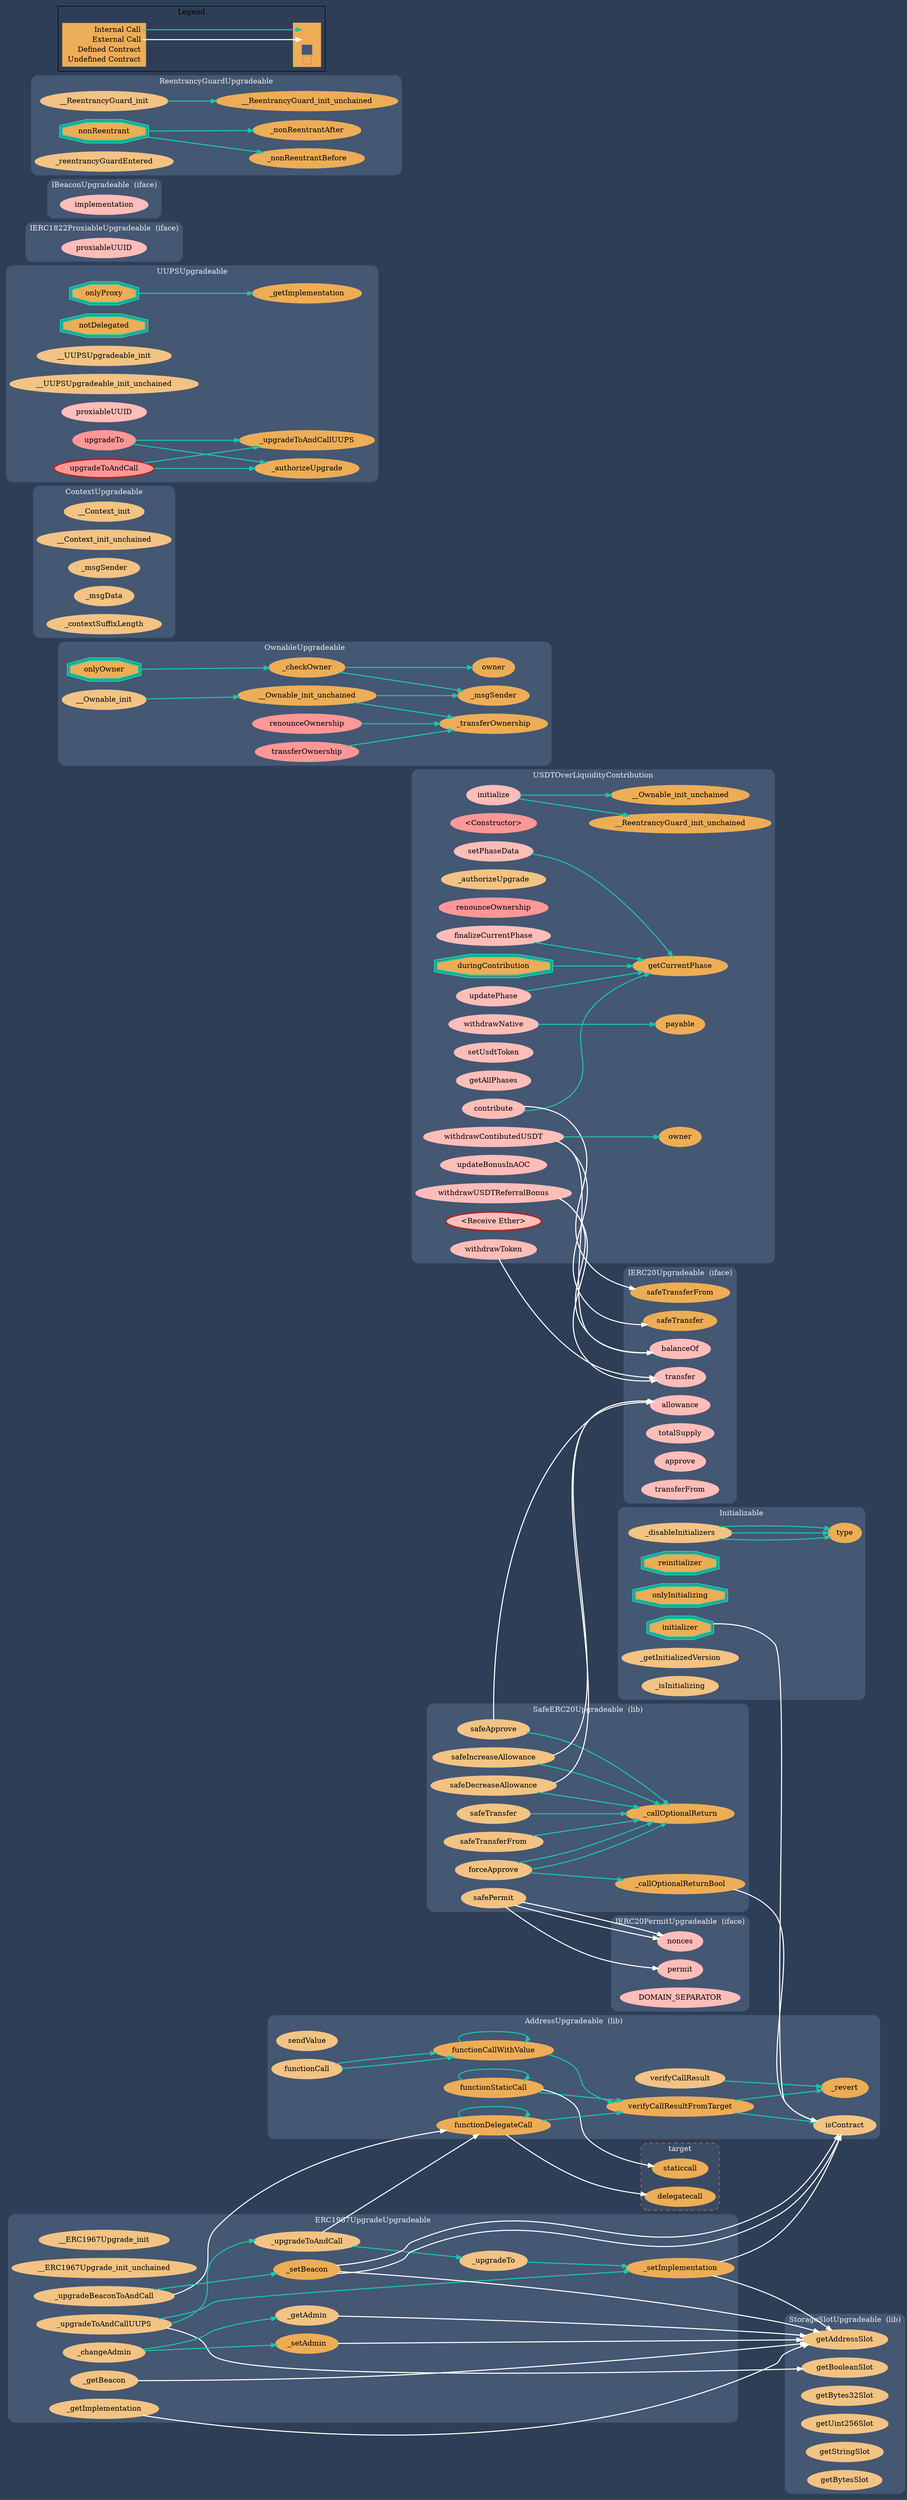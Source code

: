 digraph G {
  graph [ ratio = "auto", page = "100", compound =true, bgcolor = "#2e3e56" ];
  node [ style = "filled", fillcolor = "#edad56", color = "#edad56", penwidth =3 ];
  edge [ color = "#fcfcfc", penwidth =2, fontname = "helvetica Neue Ultra Light" ];
subgraph "clusterUSDTOverLiquidityContribution" {
  graph [ label = "USDTOverLiquidityContribution", color = "#445773", fontcolor = "#f0f0f0", style = "rounded", bgcolor = "#445773" ];
  "USDTOverLiquidityContribution.duringContribution" [ label = "duringContribution", color = "#1bc6a6", shape =doubleoctagon ];
  "USDTOverLiquidityContribution.<Constructor>" [ label = "<Constructor>", color = "#FF9797", fillcolor = "#FF9797" ];
  "USDTOverLiquidityContribution.initialize" [ label = "initialize", color = "#ffbdb9", fillcolor = "#ffbdb9" ];
  "USDTOverLiquidityContribution._authorizeUpgrade" [ label = "_authorizeUpgrade", color = "#f2c383", fillcolor = "#f2c383" ];
  "USDTOverLiquidityContribution.renounceOwnership" [ label = "renounceOwnership", color = "#FF9797", fillcolor = "#FF9797" ];
  "USDTOverLiquidityContribution.setPhaseData" [ label = "setPhaseData", color = "#ffbdb9", fillcolor = "#ffbdb9" ];
  "USDTOverLiquidityContribution.getCurrentPhase" [ label = "getCurrentPhase" ];
  "USDTOverLiquidityContribution.finalizeCurrentPhase" [ label = "finalizeCurrentPhase", color = "#ffbdb9", fillcolor = "#ffbdb9" ];
  "USDTOverLiquidityContribution.contribute" [ label = "contribute", color = "#ffbdb9", fillcolor = "#ffbdb9" ];
  "USDTOverLiquidityContribution.withdrawContibutedUSDT" [ label = "withdrawContibutedUSDT", color = "#ffbdb9", fillcolor = "#ffbdb9" ];
  "USDTOverLiquidityContribution.setUsdtToken" [ label = "setUsdtToken", color = "#ffbdb9", fillcolor = "#ffbdb9" ];
  "USDTOverLiquidityContribution.getAllPhases" [ label = "getAllPhases", color = "#ffbdb9", fillcolor = "#ffbdb9" ];
  "USDTOverLiquidityContribution.updatePhase" [ label = "updatePhase", color = "#ffbdb9", fillcolor = "#ffbdb9" ];
  "USDTOverLiquidityContribution.withdrawUSDTReferralBonus" [ label = "withdrawUSDTReferralBonus", color = "#ffbdb9", fillcolor = "#ffbdb9" ];
  "USDTOverLiquidityContribution.updateBonusInAOC" [ label = "updateBonusInAOC", color = "#ffbdb9", fillcolor = "#ffbdb9" ];
  "USDTOverLiquidityContribution.withdrawToken" [ label = "withdrawToken", color = "#ffbdb9", fillcolor = "#ffbdb9" ];
  "USDTOverLiquidityContribution.<Receive Ether>" [ label = "<Receive Ether>", color = "brown", fillcolor = "#ffbdb9" ];
  "USDTOverLiquidityContribution.withdrawNative" [ label = "withdrawNative", color = "#ffbdb9", fillcolor = "#ffbdb9" ];
  "USDTOverLiquidityContribution.__Ownable_init_unchained" [ label = "__Ownable_init_unchained" ];
  "USDTOverLiquidityContribution.__ReentrancyGuard_init_unchained" [ label = "__ReentrancyGuard_init_unchained" ];
  "USDTOverLiquidityContribution.owner" [ label = "owner" ];
  "USDTOverLiquidityContribution.payable" [ label = "payable" ];
}

subgraph "clusterSafeERC20Upgradeable" {
  graph [ label = "SafeERC20Upgradeable  (lib)", color = "#445773", fontcolor = "#f0f0f0", style = "rounded", bgcolor = "#445773" ];
  "SafeERC20Upgradeable.safeTransfer" [ label = "safeTransfer", color = "#f2c383", fillcolor = "#f2c383" ];
  "SafeERC20Upgradeable.safeTransferFrom" [ label = "safeTransferFrom", color = "#f2c383", fillcolor = "#f2c383" ];
  "SafeERC20Upgradeable.safeApprove" [ label = "safeApprove", color = "#f2c383", fillcolor = "#f2c383" ];
  "SafeERC20Upgradeable.safeIncreaseAllowance" [ label = "safeIncreaseAllowance", color = "#f2c383", fillcolor = "#f2c383" ];
  "SafeERC20Upgradeable.safeDecreaseAllowance" [ label = "safeDecreaseAllowance", color = "#f2c383", fillcolor = "#f2c383" ];
  "SafeERC20Upgradeable.forceApprove" [ label = "forceApprove", color = "#f2c383", fillcolor = "#f2c383" ];
  "SafeERC20Upgradeable.safePermit" [ label = "safePermit", color = "#f2c383", fillcolor = "#f2c383" ];
  "SafeERC20Upgradeable._callOptionalReturn" [ label = "_callOptionalReturn" ];
  "SafeERC20Upgradeable._callOptionalReturnBool" [ label = "_callOptionalReturnBool" ];
}

subgraph "clusterIERC20Upgradeable" {
  graph [ label = "IERC20Upgradeable  (iface)", color = "#445773", fontcolor = "#f0f0f0", style = "rounded", bgcolor = "#445773" ];
  "IERC20Upgradeable.safeTransferFrom" [ label = "safeTransferFrom" ];
  "IERC20Upgradeable.safeTransfer" [ label = "safeTransfer" ];
  "IERC20Upgradeable.balanceOf" [ label = "balanceOf", color = "#ffbdb9", fillcolor = "#ffbdb9" ];
  "IERC20Upgradeable.transfer" [ label = "transfer", color = "#ffbdb9", fillcolor = "#ffbdb9" ];
  "IERC20Upgradeable.allowance" [ label = "allowance", color = "#ffbdb9", fillcolor = "#ffbdb9" ];
  "IERC20Upgradeable.totalSupply" [ label = "totalSupply", color = "#ffbdb9", fillcolor = "#ffbdb9" ];
  "IERC20Upgradeable.approve" [ label = "approve", color = "#ffbdb9", fillcolor = "#ffbdb9" ];
  "IERC20Upgradeable.transferFrom" [ label = "transferFrom", color = "#ffbdb9", fillcolor = "#ffbdb9" ];
}

subgraph "clusterIERC20PermitUpgradeable" {
  graph [ label = "IERC20PermitUpgradeable  (iface)", color = "#445773", fontcolor = "#f0f0f0", style = "rounded", bgcolor = "#445773" ];
  "IERC20PermitUpgradeable.nonces" [ label = "nonces", color = "#ffbdb9", fillcolor = "#ffbdb9" ];
  "IERC20PermitUpgradeable.permit" [ label = "permit", color = "#ffbdb9", fillcolor = "#ffbdb9" ];
  "IERC20PermitUpgradeable.DOMAIN_SEPARATOR" [ label = "DOMAIN_SEPARATOR", color = "#ffbdb9", fillcolor = "#ffbdb9" ];
}

subgraph "clusterAddressUpgradeable" {
  graph [ label = "AddressUpgradeable  (lib)", color = "#445773", fontcolor = "#f0f0f0", style = "rounded", bgcolor = "#445773" ];
  "AddressUpgradeable.isContract" [ label = "isContract", color = "#f2c383", fillcolor = "#f2c383" ];
  "AddressUpgradeable.sendValue" [ label = "sendValue", color = "#f2c383", fillcolor = "#f2c383" ];
  "AddressUpgradeable.functionCall" [ label = "functionCall", color = "#f2c383", fillcolor = "#f2c383" ];
  "AddressUpgradeable.functionCallWithValue" [ label = "functionCallWithValue" ];
  "AddressUpgradeable.functionStaticCall" [ label = "functionStaticCall" ];
  "AddressUpgradeable.functionDelegateCall" [ label = "functionDelegateCall" ];
  "AddressUpgradeable.verifyCallResultFromTarget" [ label = "verifyCallResultFromTarget" ];
  "AddressUpgradeable.verifyCallResult" [ label = "verifyCallResult", color = "#f2c383", fillcolor = "#f2c383" ];
  "AddressUpgradeable._revert" [ label = "_revert" ];
}

subgraph "clusterOwnableUpgradeable" {
  graph [ label = "OwnableUpgradeable", color = "#445773", fontcolor = "#f0f0f0", style = "rounded", bgcolor = "#445773" ];
  "OwnableUpgradeable.__Ownable_init" [ label = "__Ownable_init", color = "#f2c383", fillcolor = "#f2c383" ];
  "OwnableUpgradeable.__Ownable_init_unchained" [ label = "__Ownable_init_unchained" ];
  "OwnableUpgradeable.onlyOwner" [ label = "onlyOwner", color = "#1bc6a6", shape =doubleoctagon ];
  "OwnableUpgradeable.owner" [ label = "owner" ];
  "OwnableUpgradeable._checkOwner" [ label = "_checkOwner" ];
  "OwnableUpgradeable.renounceOwnership" [ label = "renounceOwnership", color = "#FF9797", fillcolor = "#FF9797" ];
  "OwnableUpgradeable.transferOwnership" [ label = "transferOwnership", color = "#FF9797", fillcolor = "#FF9797" ];
  "OwnableUpgradeable._transferOwnership" [ label = "_transferOwnership" ];
  "OwnableUpgradeable._msgSender" [ label = "_msgSender" ];
}

subgraph "clusterContextUpgradeable" {
  graph [ label = "ContextUpgradeable", color = "#445773", fontcolor = "#f0f0f0", style = "rounded", bgcolor = "#445773" ];
  "ContextUpgradeable.__Context_init" [ label = "__Context_init", color = "#f2c383", fillcolor = "#f2c383" ];
  "ContextUpgradeable.__Context_init_unchained" [ label = "__Context_init_unchained", color = "#f2c383", fillcolor = "#f2c383" ];
  "ContextUpgradeable._msgSender" [ label = "_msgSender", color = "#f2c383", fillcolor = "#f2c383" ];
  "ContextUpgradeable._msgData" [ label = "_msgData", color = "#f2c383", fillcolor = "#f2c383" ];
  "ContextUpgradeable._contextSuffixLength" [ label = "_contextSuffixLength", color = "#f2c383", fillcolor = "#f2c383" ];
}

subgraph "clusterInitializable" {
  graph [ label = "Initializable", color = "#445773", fontcolor = "#f0f0f0", style = "rounded", bgcolor = "#445773" ];
  "Initializable.initializer" [ label = "initializer", color = "#1bc6a6", shape =doubleoctagon ];
  "Initializable.reinitializer" [ label = "reinitializer", color = "#1bc6a6", shape =doubleoctagon ];
  "Initializable.onlyInitializing" [ label = "onlyInitializing", color = "#1bc6a6", shape =doubleoctagon ];
  "Initializable._disableInitializers" [ label = "_disableInitializers", color = "#f2c383", fillcolor = "#f2c383" ];
  "Initializable._getInitializedVersion" [ label = "_getInitializedVersion", color = "#f2c383", fillcolor = "#f2c383" ];
  "Initializable._isInitializing" [ label = "_isInitializing", color = "#f2c383", fillcolor = "#f2c383" ];
  "Initializable.type" [ label = "type" ];
}

subgraph "clusterUUPSUpgradeable" {
  graph [ label = "UUPSUpgradeable", color = "#445773", fontcolor = "#f0f0f0", style = "rounded", bgcolor = "#445773" ];
  "UUPSUpgradeable.onlyProxy" [ label = "onlyProxy", color = "#1bc6a6", shape =doubleoctagon ];
  "UUPSUpgradeable.notDelegated" [ label = "notDelegated", color = "#1bc6a6", shape =doubleoctagon ];
  "UUPSUpgradeable.__UUPSUpgradeable_init" [ label = "__UUPSUpgradeable_init", color = "#f2c383", fillcolor = "#f2c383" ];
  "UUPSUpgradeable.__UUPSUpgradeable_init_unchained" [ label = "__UUPSUpgradeable_init_unchained", color = "#f2c383", fillcolor = "#f2c383" ];
  "UUPSUpgradeable.proxiableUUID" [ label = "proxiableUUID", color = "#ffbdb9", fillcolor = "#ffbdb9" ];
  "UUPSUpgradeable.upgradeTo" [ label = "upgradeTo", color = "#FF9797", fillcolor = "#FF9797" ];
  "UUPSUpgradeable.upgradeToAndCall" [ label = "upgradeToAndCall", color = "brown", fillcolor = "#FF9797" ];
  "UUPSUpgradeable._authorizeUpgrade" [ label = "_authorizeUpgrade" ];
  "UUPSUpgradeable._getImplementation" [ label = "_getImplementation" ];
  "UUPSUpgradeable._upgradeToAndCallUUPS" [ label = "_upgradeToAndCallUUPS" ];
}

subgraph "clusterIERC1822ProxiableUpgradeable" {
  graph [ label = "IERC1822ProxiableUpgradeable  (iface)", color = "#445773", fontcolor = "#f0f0f0", style = "rounded", bgcolor = "#445773" ];
  "IERC1822ProxiableUpgradeable.proxiableUUID" [ label = "proxiableUUID", color = "#ffbdb9", fillcolor = "#ffbdb9" ];
}

subgraph "clusterERC1967UpgradeUpgradeable" {
  graph [ label = "ERC1967UpgradeUpgradeable", color = "#445773", fontcolor = "#f0f0f0", style = "rounded", bgcolor = "#445773" ];
  "ERC1967UpgradeUpgradeable.__ERC1967Upgrade_init" [ label = "__ERC1967Upgrade_init", color = "#f2c383", fillcolor = "#f2c383" ];
  "ERC1967UpgradeUpgradeable.__ERC1967Upgrade_init_unchained" [ label = "__ERC1967Upgrade_init_unchained", color = "#f2c383", fillcolor = "#f2c383" ];
  "ERC1967UpgradeUpgradeable._getImplementation" [ label = "_getImplementation", color = "#f2c383", fillcolor = "#f2c383" ];
  "ERC1967UpgradeUpgradeable._setImplementation" [ label = "_setImplementation", color = "#edad56", fillcolor = "#edad56" ];
  "ERC1967UpgradeUpgradeable._upgradeTo" [ label = "_upgradeTo", color = "#f2c383", fillcolor = "#f2c383" ];
  "ERC1967UpgradeUpgradeable._upgradeToAndCall" [ label = "_upgradeToAndCall", color = "#f2c383", fillcolor = "#f2c383" ];
  "ERC1967UpgradeUpgradeable._upgradeToAndCallUUPS" [ label = "_upgradeToAndCallUUPS", color = "#f2c383", fillcolor = "#f2c383" ];
  "ERC1967UpgradeUpgradeable._getAdmin" [ label = "_getAdmin", color = "#f2c383", fillcolor = "#f2c383" ];
  "ERC1967UpgradeUpgradeable._setAdmin" [ label = "_setAdmin", color = "#edad56", fillcolor = "#edad56" ];
  "ERC1967UpgradeUpgradeable._changeAdmin" [ label = "_changeAdmin", color = "#f2c383", fillcolor = "#f2c383" ];
  "ERC1967UpgradeUpgradeable._getBeacon" [ label = "_getBeacon", color = "#f2c383", fillcolor = "#f2c383" ];
  "ERC1967UpgradeUpgradeable._setBeacon" [ label = "_setBeacon", color = "#edad56", fillcolor = "#edad56" ];
  "ERC1967UpgradeUpgradeable._upgradeBeaconToAndCall" [ label = "_upgradeBeaconToAndCall", color = "#f2c383", fillcolor = "#f2c383" ];
}

subgraph "clusterIBeaconUpgradeable" {
  graph [ label = "IBeaconUpgradeable  (iface)", color = "#445773", fontcolor = "#f0f0f0", style = "rounded", bgcolor = "#445773" ];
  "IBeaconUpgradeable.implementation" [ label = "implementation", color = "#ffbdb9", fillcolor = "#ffbdb9" ];
}

subgraph "clusterIERC1967Upgradeable" {
  graph [ label = "IERC1967Upgradeable  (iface)", color = "#445773", fontcolor = "#f0f0f0", style = "rounded", bgcolor = "#445773" ];
}

subgraph "clusterStorageSlotUpgradeable" {
  graph [ label = "StorageSlotUpgradeable  (lib)", color = "#445773", fontcolor = "#f0f0f0", style = "rounded", bgcolor = "#445773" ];
  "StorageSlotUpgradeable.getAddressSlot" [ label = "getAddressSlot", color = "#f2c383", fillcolor = "#f2c383" ];
  "StorageSlotUpgradeable.getBooleanSlot" [ label = "getBooleanSlot", color = "#f2c383", fillcolor = "#f2c383" ];
  "StorageSlotUpgradeable.getBytes32Slot" [ label = "getBytes32Slot", color = "#f2c383", fillcolor = "#f2c383" ];
  "StorageSlotUpgradeable.getUint256Slot" [ label = "getUint256Slot", color = "#f2c383", fillcolor = "#f2c383" ];
  "StorageSlotUpgradeable.getStringSlot" [ label = "getStringSlot", color = "#f2c383", fillcolor = "#f2c383" ];
  "StorageSlotUpgradeable.getBytesSlot" [ label = "getBytesSlot", color = "#f2c383", fillcolor = "#f2c383" ];
}

subgraph "clusterReentrancyGuardUpgradeable" {
  graph [ label = "ReentrancyGuardUpgradeable", color = "#445773", fontcolor = "#f0f0f0", style = "rounded", bgcolor = "#445773" ];
  "ReentrancyGuardUpgradeable.__ReentrancyGuard_init" [ label = "__ReentrancyGuard_init", color = "#f2c383", fillcolor = "#f2c383" ];
  "ReentrancyGuardUpgradeable.__ReentrancyGuard_init_unchained" [ label = "__ReentrancyGuard_init_unchained" ];
  "ReentrancyGuardUpgradeable.nonReentrant" [ label = "nonReentrant", color = "#1bc6a6", shape =doubleoctagon ];
  "ReentrancyGuardUpgradeable._nonReentrantBefore" [ label = "_nonReentrantBefore" ];
  "ReentrancyGuardUpgradeable._nonReentrantAfter" [ label = "_nonReentrantAfter" ];
  "ReentrancyGuardUpgradeable._reentrancyGuardEntered" [ label = "_reentrancyGuardEntered", color = "#f2c383", fillcolor = "#f2c383" ];
}

subgraph "clustertarget" {
  graph [ label = "target", color = "#e8726d", fontcolor = "#f0f0f0", style = "rounded,dashed", bgcolor = "#3b4b63" ];
  "target.staticcall" [ label = "staticcall" ];
  "target.delegatecall" [ label = "delegatecall" ];
}

  "USDTOverLiquidityContribution.duringContribution";
  "USDTOverLiquidityContribution.getCurrentPhase";
  "USDTOverLiquidityContribution.initialize";
  "USDTOverLiquidityContribution.__Ownable_init_unchained";
  "USDTOverLiquidityContribution.__ReentrancyGuard_init_unchained";
  "USDTOverLiquidityContribution.setPhaseData";
  "USDTOverLiquidityContribution.finalizeCurrentPhase";
  "USDTOverLiquidityContribution.contribute";
  "IERC20Upgradeable.safeTransferFrom";
  "USDTOverLiquidityContribution.withdrawContibutedUSDT";
  "IERC20Upgradeable.safeTransfer";
  "USDTOverLiquidityContribution.owner";
  "IERC20Upgradeable.balanceOf";
  "USDTOverLiquidityContribution.updatePhase";
  "USDTOverLiquidityContribution.withdrawUSDTReferralBonus";
  "IERC20Upgradeable.transfer";
  "USDTOverLiquidityContribution.withdrawToken";
  "USDTOverLiquidityContribution.withdrawNative";
  "USDTOverLiquidityContribution.payable";
  "SafeERC20Upgradeable.safeTransfer";
  "SafeERC20Upgradeable._callOptionalReturn";
  "SafeERC20Upgradeable.safeTransferFrom";
  "SafeERC20Upgradeable.safeApprove";
  "IERC20Upgradeable.allowance";
  "SafeERC20Upgradeable.safeIncreaseAllowance";
  "SafeERC20Upgradeable.safeDecreaseAllowance";
  "SafeERC20Upgradeable.forceApprove";
  "SafeERC20Upgradeable._callOptionalReturnBool";
  "SafeERC20Upgradeable.safePermit";
  "IERC20PermitUpgradeable.nonces";
  "IERC20PermitUpgradeable.permit";
  "AddressUpgradeable.isContract";
  "AddressUpgradeable.functionCall";
  "AddressUpgradeable.functionCallWithValue";
  "AddressUpgradeable.verifyCallResultFromTarget";
  "AddressUpgradeable.functionStaticCall";
  "target.staticcall";
  "AddressUpgradeable.functionDelegateCall";
  "target.delegatecall";
  "AddressUpgradeable._revert";
  "AddressUpgradeable.verifyCallResult";
  "OwnableUpgradeable.__Ownable_init";
  "OwnableUpgradeable.__Ownable_init_unchained";
  "OwnableUpgradeable._transferOwnership";
  "OwnableUpgradeable._msgSender";
  "OwnableUpgradeable.onlyOwner";
  "OwnableUpgradeable._checkOwner";
  "OwnableUpgradeable.owner";
  "OwnableUpgradeable.renounceOwnership";
  "OwnableUpgradeable.transferOwnership";
  "Initializable.initializer";
  "Initializable._disableInitializers";
  "Initializable.type";
  "UUPSUpgradeable.onlyProxy";
  "UUPSUpgradeable._getImplementation";
  "UUPSUpgradeable.upgradeTo";
  "UUPSUpgradeable._authorizeUpgrade";
  "UUPSUpgradeable._upgradeToAndCallUUPS";
  "UUPSUpgradeable.upgradeToAndCall";
  "ERC1967UpgradeUpgradeable._getImplementation";
  "StorageSlotUpgradeable.getAddressSlot";
  "ERC1967UpgradeUpgradeable._setImplementation";
  "ERC1967UpgradeUpgradeable._upgradeTo";
  "ERC1967UpgradeUpgradeable._upgradeToAndCall";
  "ERC1967UpgradeUpgradeable._upgradeToAndCallUUPS";
  "StorageSlotUpgradeable.getBooleanSlot";
  "ERC1967UpgradeUpgradeable._getAdmin";
  "ERC1967UpgradeUpgradeable._setAdmin";
  "ERC1967UpgradeUpgradeable._changeAdmin";
  "ERC1967UpgradeUpgradeable._getBeacon";
  "ERC1967UpgradeUpgradeable._setBeacon";
  "ERC1967UpgradeUpgradeable._upgradeBeaconToAndCall";
  "ReentrancyGuardUpgradeable.__ReentrancyGuard_init";
  "ReentrancyGuardUpgradeable.__ReentrancyGuard_init_unchained";
  "ReentrancyGuardUpgradeable.nonReentrant";
  "ReentrancyGuardUpgradeable._nonReentrantBefore";
  "ReentrancyGuardUpgradeable._nonReentrantAfter";
  "USDTOverLiquidityContribution.duringContribution" -> "USDTOverLiquidityContribution.getCurrentPhase" [ color = "#1bc6a6" ];
  "USDTOverLiquidityContribution.initialize" -> "USDTOverLiquidityContribution.__Ownable_init_unchained" [ color = "#1bc6a6" ];
  "USDTOverLiquidityContribution.initialize" -> "USDTOverLiquidityContribution.__ReentrancyGuard_init_unchained" [ color = "#1bc6a6" ];
  "USDTOverLiquidityContribution.setPhaseData" -> "USDTOverLiquidityContribution.getCurrentPhase" [ color = "#1bc6a6" ];
  "USDTOverLiquidityContribution.finalizeCurrentPhase" -> "USDTOverLiquidityContribution.getCurrentPhase" [ color = "#1bc6a6" ];
  "USDTOverLiquidityContribution.contribute" -> "USDTOverLiquidityContribution.getCurrentPhase" [ color = "#1bc6a6" ];
  "USDTOverLiquidityContribution.contribute" -> "IERC20Upgradeable.safeTransferFrom" [ color = "white" ];
  "USDTOverLiquidityContribution.withdrawContibutedUSDT" -> "IERC20Upgradeable.safeTransfer" [ color = "white" ];
  "USDTOverLiquidityContribution.withdrawContibutedUSDT" -> "USDTOverLiquidityContribution.owner" [ color = "#1bc6a6" ];
  "USDTOverLiquidityContribution.withdrawContibutedUSDT" -> "IERC20Upgradeable.balanceOf" [ color = "white" ];
  "USDTOverLiquidityContribution.updatePhase" -> "USDTOverLiquidityContribution.getCurrentPhase" [ color = "#1bc6a6" ];
  "USDTOverLiquidityContribution.withdrawUSDTReferralBonus" -> "IERC20Upgradeable.balanceOf" [ color = "white" ];
  "USDTOverLiquidityContribution.withdrawUSDTReferralBonus" -> "IERC20Upgradeable.transfer" [ color = "white" ];
  "USDTOverLiquidityContribution.withdrawToken" -> "IERC20Upgradeable.transfer" [ color = "white" ];
  "USDTOverLiquidityContribution.withdrawNative" -> "USDTOverLiquidityContribution.payable" [ color = "#1bc6a6" ];
  "SafeERC20Upgradeable.safeTransfer" -> "SafeERC20Upgradeable._callOptionalReturn" [ color = "#1bc6a6" ];
  "SafeERC20Upgradeable.safeTransferFrom" -> "SafeERC20Upgradeable._callOptionalReturn" [ color = "#1bc6a6" ];
  "SafeERC20Upgradeable.safeApprove" -> "IERC20Upgradeable.allowance" [ color = "white" ];
  "SafeERC20Upgradeable.safeApprove" -> "SafeERC20Upgradeable._callOptionalReturn" [ color = "#1bc6a6" ];
  "SafeERC20Upgradeable.safeIncreaseAllowance" -> "IERC20Upgradeable.allowance" [ color = "white" ];
  "SafeERC20Upgradeable.safeIncreaseAllowance" -> "SafeERC20Upgradeable._callOptionalReturn" [ color = "#1bc6a6" ];
  "SafeERC20Upgradeable.safeDecreaseAllowance" -> "IERC20Upgradeable.allowance" [ color = "white" ];
  "SafeERC20Upgradeable.safeDecreaseAllowance" -> "SafeERC20Upgradeable._callOptionalReturn" [ color = "#1bc6a6" ];
  "SafeERC20Upgradeable.forceApprove" -> "SafeERC20Upgradeable._callOptionalReturnBool" [ color = "#1bc6a6" ];
  "SafeERC20Upgradeable.forceApprove" -> "SafeERC20Upgradeable._callOptionalReturn" [ color = "#1bc6a6" ];
  "SafeERC20Upgradeable.forceApprove" -> "SafeERC20Upgradeable._callOptionalReturn" [ color = "#1bc6a6" ];
  "SafeERC20Upgradeable.safePermit" -> "IERC20PermitUpgradeable.nonces" [ color = "white" ];
  "SafeERC20Upgradeable.safePermit" -> "IERC20PermitUpgradeable.permit" [ color = "white" ];
  "SafeERC20Upgradeable.safePermit" -> "IERC20PermitUpgradeable.nonces" [ color = "white" ];
  "SafeERC20Upgradeable._callOptionalReturnBool" -> "AddressUpgradeable.isContract" [ color = "white" ];
  "AddressUpgradeable.functionCall" -> "AddressUpgradeable.functionCallWithValue" [ color = "#1bc6a6" ];
  "AddressUpgradeable.functionCall" -> "AddressUpgradeable.functionCallWithValue" [ color = "#1bc6a6" ];
  "AddressUpgradeable.functionCallWithValue" -> "AddressUpgradeable.functionCallWithValue" [ color = "#1bc6a6" ];
  "AddressUpgradeable.functionCallWithValue" -> "AddressUpgradeable.verifyCallResultFromTarget" [ color = "#1bc6a6" ];
  "AddressUpgradeable.functionStaticCall" -> "AddressUpgradeable.functionStaticCall" [ color = "#1bc6a6" ];
  "AddressUpgradeable.functionStaticCall" -> "target.staticcall" [ color = "white" ];
  "AddressUpgradeable.functionStaticCall" -> "AddressUpgradeable.verifyCallResultFromTarget" [ color = "#1bc6a6" ];
  "AddressUpgradeable.functionDelegateCall" -> "AddressUpgradeable.functionDelegateCall" [ color = "#1bc6a6" ];
  "AddressUpgradeable.functionDelegateCall" -> "target.delegatecall" [ color = "white" ];
  "AddressUpgradeable.functionDelegateCall" -> "AddressUpgradeable.verifyCallResultFromTarget" [ color = "#1bc6a6" ];
  "AddressUpgradeable.verifyCallResultFromTarget" -> "AddressUpgradeable.isContract" [ color = "#1bc6a6" ];
  "AddressUpgradeable.verifyCallResultFromTarget" -> "AddressUpgradeable._revert" [ color = "#1bc6a6" ];
  "AddressUpgradeable.verifyCallResult" -> "AddressUpgradeable._revert" [ color = "#1bc6a6" ];
  "OwnableUpgradeable.__Ownable_init" -> "OwnableUpgradeable.__Ownable_init_unchained" [ color = "#1bc6a6" ];
  "OwnableUpgradeable.__Ownable_init_unchained" -> "OwnableUpgradeable._transferOwnership" [ color = "#1bc6a6" ];
  "OwnableUpgradeable.__Ownable_init_unchained" -> "OwnableUpgradeable._msgSender" [ color = "#1bc6a6" ];
  "OwnableUpgradeable.onlyOwner" -> "OwnableUpgradeable._checkOwner" [ color = "#1bc6a6" ];
  "OwnableUpgradeable._checkOwner" -> "OwnableUpgradeable.owner" [ color = "#1bc6a6" ];
  "OwnableUpgradeable._checkOwner" -> "OwnableUpgradeable._msgSender" [ color = "#1bc6a6" ];
  "OwnableUpgradeable.renounceOwnership" -> "OwnableUpgradeable._transferOwnership" [ color = "#1bc6a6" ];
  "OwnableUpgradeable.transferOwnership" -> "OwnableUpgradeable._transferOwnership" [ color = "#1bc6a6" ];
  "Initializable.initializer" -> "AddressUpgradeable.isContract" [ color = "white" ];
  "Initializable._disableInitializers" -> "Initializable.type" [ color = "#1bc6a6" ];
  "Initializable._disableInitializers" -> "Initializable.type" [ color = "#1bc6a6" ];
  "Initializable._disableInitializers" -> "Initializable.type" [ color = "#1bc6a6" ];
  "UUPSUpgradeable.onlyProxy" -> "UUPSUpgradeable._getImplementation" [ color = "#1bc6a6" ];
  "UUPSUpgradeable.upgradeTo" -> "UUPSUpgradeable._authorizeUpgrade" [ color = "#1bc6a6" ];
  "UUPSUpgradeable.upgradeTo" -> "UUPSUpgradeable._upgradeToAndCallUUPS" [ color = "#1bc6a6" ];
  "UUPSUpgradeable.upgradeToAndCall" -> "UUPSUpgradeable._authorizeUpgrade" [ color = "#1bc6a6" ];
  "UUPSUpgradeable.upgradeToAndCall" -> "UUPSUpgradeable._upgradeToAndCallUUPS" [ color = "#1bc6a6" ];
  "ERC1967UpgradeUpgradeable._getImplementation" -> "StorageSlotUpgradeable.getAddressSlot" [ color = "white" ];
  "ERC1967UpgradeUpgradeable._setImplementation" -> "AddressUpgradeable.isContract" [ color = "white" ];
  "ERC1967UpgradeUpgradeable._setImplementation" -> "StorageSlotUpgradeable.getAddressSlot" [ color = "white" ];
  "ERC1967UpgradeUpgradeable._upgradeTo" -> "ERC1967UpgradeUpgradeable._setImplementation" [ color = "#1bc6a6" ];
  "ERC1967UpgradeUpgradeable._upgradeToAndCall" -> "ERC1967UpgradeUpgradeable._upgradeTo" [ color = "#1bc6a6" ];
  "ERC1967UpgradeUpgradeable._upgradeToAndCall" -> "AddressUpgradeable.functionDelegateCall" [ color = "white" ];
  "ERC1967UpgradeUpgradeable._upgradeToAndCallUUPS" -> "StorageSlotUpgradeable.getBooleanSlot" [ color = "white" ];
  "ERC1967UpgradeUpgradeable._upgradeToAndCallUUPS" -> "ERC1967UpgradeUpgradeable._setImplementation" [ color = "#1bc6a6" ];
  "ERC1967UpgradeUpgradeable._upgradeToAndCallUUPS" -> "ERC1967UpgradeUpgradeable._upgradeToAndCall" [ color = "#1bc6a6" ];
  "ERC1967UpgradeUpgradeable._getAdmin" -> "StorageSlotUpgradeable.getAddressSlot" [ color = "white" ];
  "ERC1967UpgradeUpgradeable._setAdmin" -> "StorageSlotUpgradeable.getAddressSlot" [ color = "white" ];
  "ERC1967UpgradeUpgradeable._changeAdmin" -> "ERC1967UpgradeUpgradeable._getAdmin" [ color = "#1bc6a6" ];
  "ERC1967UpgradeUpgradeable._changeAdmin" -> "ERC1967UpgradeUpgradeable._setAdmin" [ color = "#1bc6a6" ];
  "ERC1967UpgradeUpgradeable._getBeacon" -> "StorageSlotUpgradeable.getAddressSlot" [ color = "white" ];
  "ERC1967UpgradeUpgradeable._setBeacon" -> "AddressUpgradeable.isContract" [ color = "white" ];
  "ERC1967UpgradeUpgradeable._setBeacon" -> "AddressUpgradeable.isContract" [ color = "white" ];
  "ERC1967UpgradeUpgradeable._setBeacon" -> "StorageSlotUpgradeable.getAddressSlot" [ color = "white" ];
  "ERC1967UpgradeUpgradeable._upgradeBeaconToAndCall" -> "ERC1967UpgradeUpgradeable._setBeacon" [ color = "#1bc6a6" ];
  "ERC1967UpgradeUpgradeable._upgradeBeaconToAndCall" -> "AddressUpgradeable.functionDelegateCall" [ color = "white" ];
  "ReentrancyGuardUpgradeable.__ReentrancyGuard_init" -> "ReentrancyGuardUpgradeable.__ReentrancyGuard_init_unchained" [ color = "#1bc6a6" ];
  "ReentrancyGuardUpgradeable.nonReentrant" -> "ReentrancyGuardUpgradeable._nonReentrantBefore" [ color = "#1bc6a6" ];
  "ReentrancyGuardUpgradeable.nonReentrant" -> "ReentrancyGuardUpgradeable._nonReentrantAfter" [ color = "#1bc6a6" ];


rankdir=LR
node [shape=plaintext]
subgraph cluster_01 { 
label = "Legend";
key [label=<<table border="0" cellpadding="2" cellspacing="0" cellborder="0">
  <tr><td align="right" port="i1">Internal Call</td></tr>
  <tr><td align="right" port="i2">External Call</td></tr>
  <tr><td align="right" port="i3">Defined Contract</td></tr>
  <tr><td align="right" port="i4">Undefined Contract</td></tr>
  </table>>]
key2 [label=<<table border="0" cellpadding="2" cellspacing="0" cellborder="0">
  <tr><td port="i1">&nbsp;&nbsp;&nbsp;</td></tr>
  <tr><td port="i2">&nbsp;&nbsp;&nbsp;</td></tr>
  <tr><td port="i3" bgcolor="#445773">&nbsp;&nbsp;&nbsp;</td></tr>
  <tr><td port="i4">
    <table border="1" cellborder="0" cellspacing="0" cellpadding="7" color="#e8726d">
      <tr>
       <td></td>
      </tr>
     </table>
  </td></tr>
  </table>>]
key:i1:e -> key2:i1:w [color="#1bc6a6"]
key:i2:e -> key2:i2:w [color="white"]
}
}

